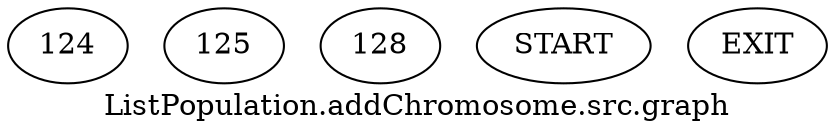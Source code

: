 /* --------------------------------------------------- */
/* Generated by Dr. Garbage Control Flow Graph Factory */
/* http://www.drgarbage.com                            */
/* Version: 4.5.0.201508311741                         */
/* Retrieved on: 2020-01-06 19:03:07.087               */
/* --------------------------------------------------- */
digraph "ListPopulation.addChromosome.src.graph" {
 graph [label="ListPopulation.addChromosome.src.graph"];
 2 [label="124" ]
 3 [label="125" ]
 5 [label="128" ]
 7 [label="START" ]
 8 [label="EXIT" ]
 7  2
 2  3
 2  5
 3  8
 5  8
}
